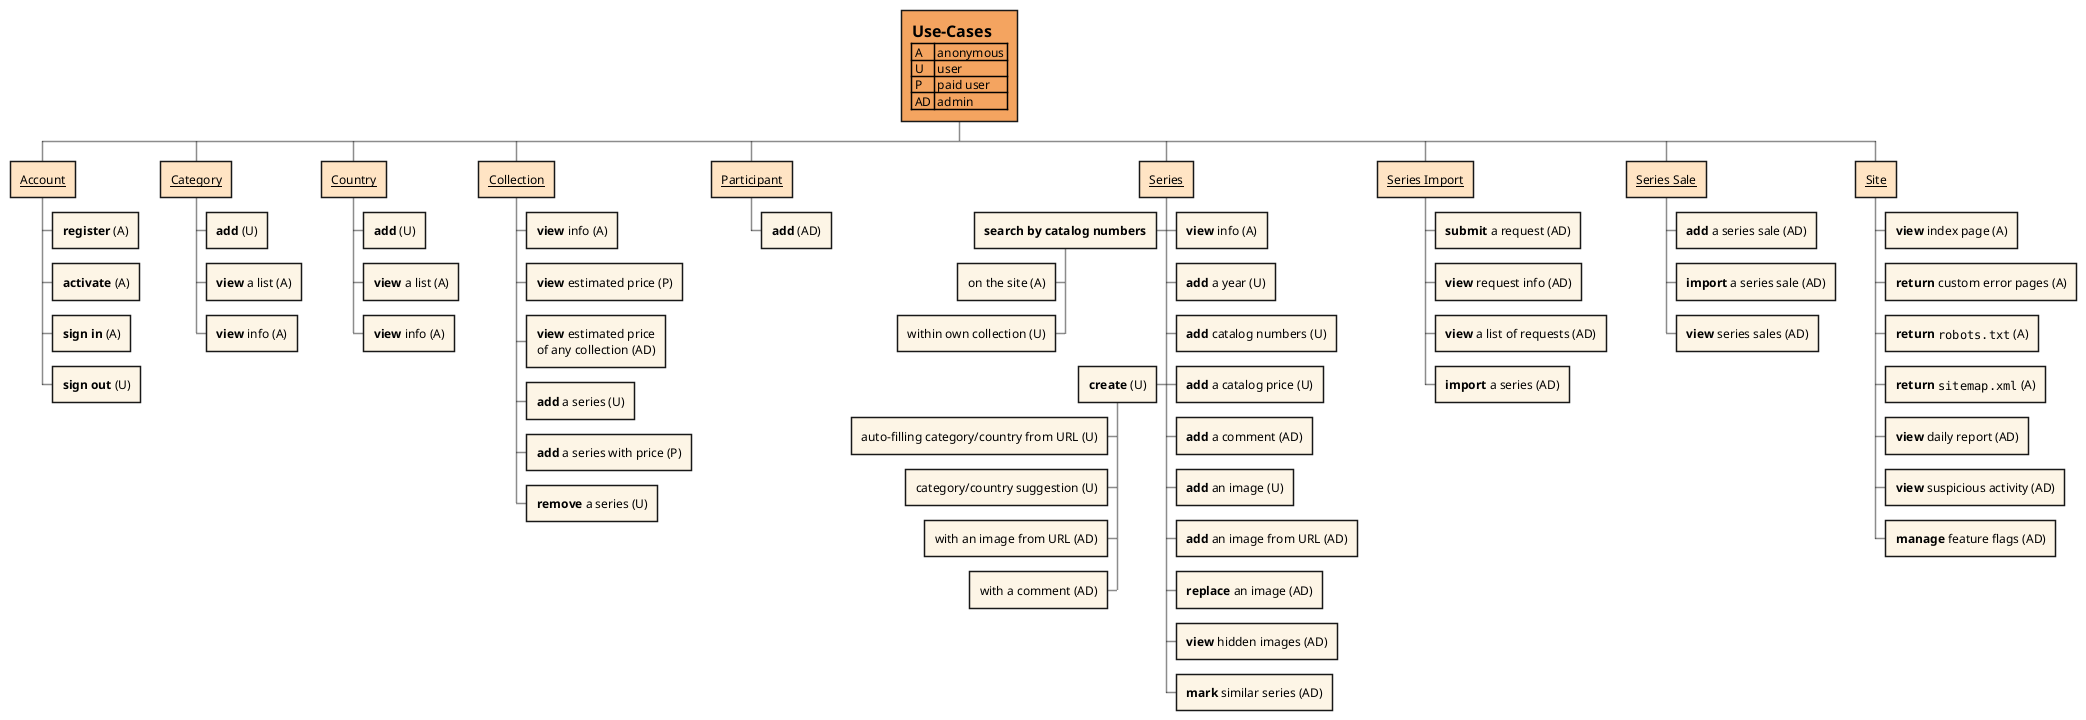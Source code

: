 @startwbs all-use-cases.png
' See for details:
' - https://plantuml.com/en/wbs-diagram
' - https://plantuml.com/en/color
' - https://plantuml.com/en/creole

<style>
	wbsDiagram {
		arrow {
			LineStyle 1
		}
		' highlight root
		rootNode {
			BackgroundColor SandyBrown
		}
		' highlight domains
		:depth(1) {
			BackgroundColor Bisque
		}
		' highlight cases
		:depth(2) {
			BackgroundColor OldLace
		}
		:depth(3) {
			BackgroundColor OldLace
		}
	}
</style>

* = Use-Cases\n| A | anonymous |\n| U | user |\n| P | paid user |\n| AD | admin |

** __Account__
*** **register** (A)
*** **activate** (A)
*** **sign in** (A)
*** **sign out** (U)

** __Category__
*** **add** (U)
*** **view** a list (A)
*** **view** info (A)

** __Country__
*** **add** (U)
*** **view** a list (A)
*** **view** info (A)

** __Collection__
*** **view** info (A)
*** **view** estimated price (P)
*** **view** estimated price\nof any collection (AD)
*** **add** a series (U)
*** **add** a series with price (P)
*** **remove** a series (U)

** __Participant__
*** **add** (AD)

** __Series__
*** **view** info (A)
--- **search by catalog numbers**
---- on the site (A)
---- within own collection (U)
--- **create** (U)
---- auto-filling category/country from URL (U)
---- category/country suggestion (U)
---- with an image from URL (AD)
---- with a comment (AD)
*** **add** a year (U)
*** **add** catalog numbers (U)
*** **add** a catalog price (U)
*** **add** a comment (AD)
*** **add** an image (U)
*** **add** an image from URL (AD)
*** **replace** an image (AD)
*** **view** hidden images (AD)
*** **mark** similar series (AD)

** __Series Import__
*** **submit** a request (AD)
*** **view** request info (AD)
*** **view** a list of requests (AD)
*** **import** a series (AD)

** __Series Sale__
*** **add** a series sale (AD)
*** **import** a series sale (AD)
*** **view** series sales (AD)

** __Site__
*** **view** index page (A)
*** **return** custom error pages (A)
*** **return** ""robots.txt"" (A)
*** **return** ""sitemap.xml"" (A)
*** **view** daily report (AD)
*** **view** suspicious activity (AD)
*** **manage** feature flags (AD)

@endwbs
